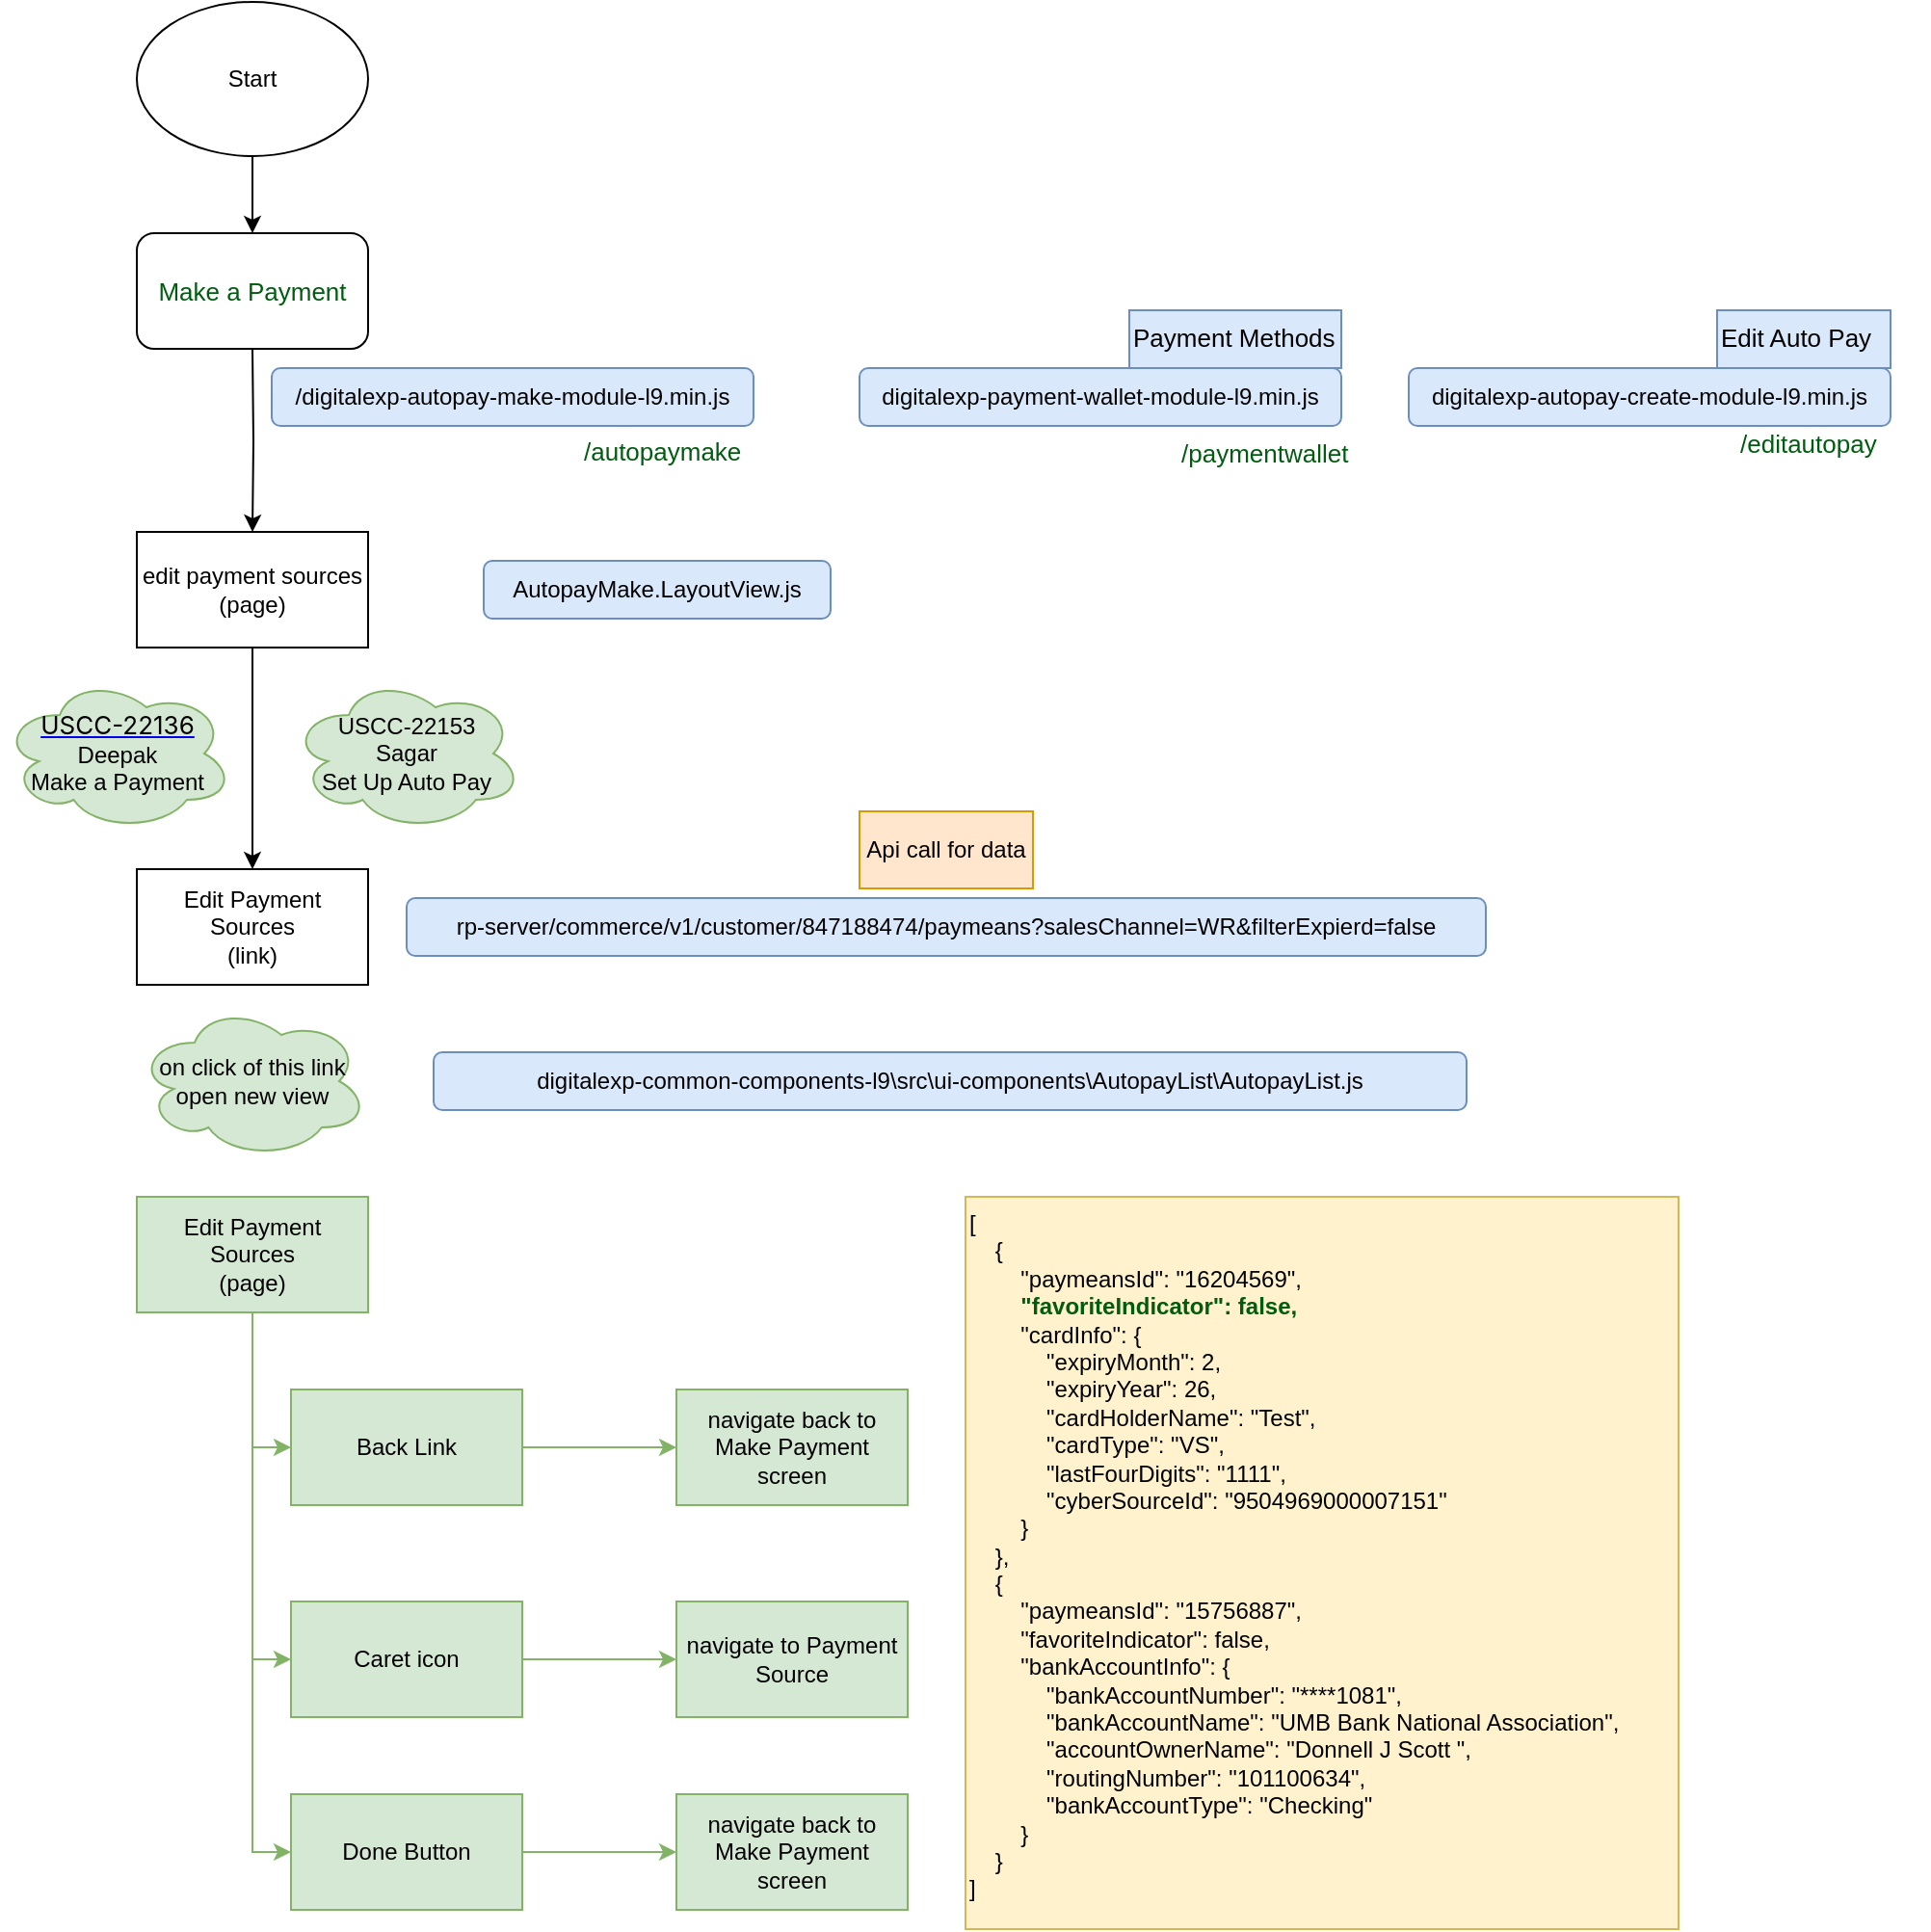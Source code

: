 <mxfile version="20.8.16" type="github">
  <diagram id="C5RBs43oDa-KdzZeNtuy" name="Page-1">
    <mxGraphModel dx="1434" dy="796" grid="1" gridSize="10" guides="1" tooltips="1" connect="1" arrows="1" fold="1" page="1" pageScale="1" pageWidth="827" pageHeight="1169" math="0" shadow="0">
      <root>
        <mxCell id="WIyWlLk6GJQsqaUBKTNV-0" />
        <mxCell id="WIyWlLk6GJQsqaUBKTNV-1" parent="WIyWlLk6GJQsqaUBKTNV-0" />
        <mxCell id="j67WnfkW41FYY-DcMpxh-2" value="" style="edgeStyle=orthogonalEdgeStyle;rounded=0;orthogonalLoop=1;jettySize=auto;html=1;" edge="1" parent="WIyWlLk6GJQsqaUBKTNV-1" source="j67WnfkW41FYY-DcMpxh-0">
          <mxGeometry relative="1" as="geometry">
            <mxPoint x="130" y="150" as="targetPoint" />
          </mxGeometry>
        </mxCell>
        <mxCell id="j67WnfkW41FYY-DcMpxh-0" value="Start" style="ellipse;whiteSpace=wrap;html=1;" vertex="1" parent="WIyWlLk6GJQsqaUBKTNV-1">
          <mxGeometry x="70" y="30" width="120" height="80" as="geometry" />
        </mxCell>
        <mxCell id="j67WnfkW41FYY-DcMpxh-4" value="" style="edgeStyle=orthogonalEdgeStyle;rounded=0;orthogonalLoop=1;jettySize=auto;html=1;" edge="1" parent="WIyWlLk6GJQsqaUBKTNV-1" target="j67WnfkW41FYY-DcMpxh-3">
          <mxGeometry relative="1" as="geometry">
            <mxPoint x="130" y="210" as="sourcePoint" />
          </mxGeometry>
        </mxCell>
        <mxCell id="j67WnfkW41FYY-DcMpxh-37" value="" style="edgeStyle=orthogonalEdgeStyle;rounded=0;orthogonalLoop=1;jettySize=auto;html=1;fontColor=#005C0F;" edge="1" parent="WIyWlLk6GJQsqaUBKTNV-1" source="j67WnfkW41FYY-DcMpxh-3" target="j67WnfkW41FYY-DcMpxh-5">
          <mxGeometry relative="1" as="geometry" />
        </mxCell>
        <mxCell id="j67WnfkW41FYY-DcMpxh-3" value="edit payment sources&lt;br&gt;(page)" style="whiteSpace=wrap;html=1;rounded=0;" vertex="1" parent="WIyWlLk6GJQsqaUBKTNV-1">
          <mxGeometry x="70" y="305" width="120" height="60" as="geometry" />
        </mxCell>
        <mxCell id="j67WnfkW41FYY-DcMpxh-5" value="Edit Payment Sources&lt;br&gt;(link)" style="whiteSpace=wrap;html=1;rounded=0;" vertex="1" parent="WIyWlLk6GJQsqaUBKTNV-1">
          <mxGeometry x="70" y="480" width="120" height="60" as="geometry" />
        </mxCell>
        <mxCell id="j67WnfkW41FYY-DcMpxh-11" value="/digitalexp-autopay-make-module-l9.min.js" style="rounded=1;whiteSpace=wrap;html=1;labelBackgroundColor=none;fillColor=#dae8fc;strokeColor=#6c8ebf;" vertex="1" parent="WIyWlLk6GJQsqaUBKTNV-1">
          <mxGeometry x="140" y="220" width="250" height="30" as="geometry" />
        </mxCell>
        <mxCell id="j67WnfkW41FYY-DcMpxh-12" value="AutopayMake.LayoutView.js" style="rounded=1;whiteSpace=wrap;html=1;labelBackgroundColor=none;fillColor=#dae8fc;strokeColor=#6c8ebf;" vertex="1" parent="WIyWlLk6GJQsqaUBKTNV-1">
          <mxGeometry x="250" y="320" width="180" height="30" as="geometry" />
        </mxCell>
        <mxCell id="j67WnfkW41FYY-DcMpxh-16" value="rp-server/commerce/v1/customer/847188474/paymeans?salesChannel=WR&amp;amp;filterExpierd=false" style="rounded=1;whiteSpace=wrap;html=1;labelBackgroundColor=none;fillColor=#dae8fc;strokeColor=#6c8ebf;" vertex="1" parent="WIyWlLk6GJQsqaUBKTNV-1">
          <mxGeometry x="210" y="495" width="560" height="30" as="geometry" />
        </mxCell>
        <mxCell id="j67WnfkW41FYY-DcMpxh-17" value="Api call for data" style="rounded=0;whiteSpace=wrap;html=1;labelBackgroundColor=none;fillColor=#ffe6cc;strokeColor=#d79b00;" vertex="1" parent="WIyWlLk6GJQsqaUBKTNV-1">
          <mxGeometry x="445" y="450" width="90" height="40" as="geometry" />
        </mxCell>
        <mxCell id="j67WnfkW41FYY-DcMpxh-18" value="on click of this link open new view" style="ellipse;shape=cloud;whiteSpace=wrap;html=1;rounded=0;labelBackgroundColor=none;fillColor=#d5e8d4;strokeColor=#82b366;" vertex="1" parent="WIyWlLk6GJQsqaUBKTNV-1">
          <mxGeometry x="70" y="550" width="120" height="80" as="geometry" />
        </mxCell>
        <mxCell id="j67WnfkW41FYY-DcMpxh-27" style="edgeStyle=orthogonalEdgeStyle;rounded=0;orthogonalLoop=1;jettySize=auto;html=1;fontColor=#050000;fillColor=#d5e8d4;strokeColor=#82b366;" edge="1" parent="WIyWlLk6GJQsqaUBKTNV-1" source="j67WnfkW41FYY-DcMpxh-19" target="j67WnfkW41FYY-DcMpxh-26">
          <mxGeometry relative="1" as="geometry">
            <Array as="points">
              <mxPoint x="130" y="990" />
            </Array>
          </mxGeometry>
        </mxCell>
        <mxCell id="j67WnfkW41FYY-DcMpxh-28" style="edgeStyle=orthogonalEdgeStyle;rounded=0;orthogonalLoop=1;jettySize=auto;html=1;entryX=0;entryY=0.5;entryDx=0;entryDy=0;fontColor=#050000;fillColor=#d5e8d4;strokeColor=#82b366;" edge="1" parent="WIyWlLk6GJQsqaUBKTNV-1" source="j67WnfkW41FYY-DcMpxh-19" target="j67WnfkW41FYY-DcMpxh-23">
          <mxGeometry relative="1" as="geometry" />
        </mxCell>
        <mxCell id="j67WnfkW41FYY-DcMpxh-29" style="edgeStyle=orthogonalEdgeStyle;rounded=0;orthogonalLoop=1;jettySize=auto;html=1;entryX=0;entryY=0.5;entryDx=0;entryDy=0;fontColor=#050000;fillColor=#d5e8d4;strokeColor=#82b366;" edge="1" parent="WIyWlLk6GJQsqaUBKTNV-1" source="j67WnfkW41FYY-DcMpxh-19" target="j67WnfkW41FYY-DcMpxh-25">
          <mxGeometry relative="1" as="geometry" />
        </mxCell>
        <mxCell id="j67WnfkW41FYY-DcMpxh-19" value="Edit Payment Sources&lt;br&gt;(page)" style="whiteSpace=wrap;html=1;rounded=0;fillColor=#d5e8d4;strokeColor=#82b366;" vertex="1" parent="WIyWlLk6GJQsqaUBKTNV-1">
          <mxGeometry x="70" y="650" width="120" height="60" as="geometry" />
        </mxCell>
        <mxCell id="j67WnfkW41FYY-DcMpxh-20" value="[&lt;br&gt;&amp;nbsp; &amp;nbsp; {&lt;br&gt;&amp;nbsp; &amp;nbsp; &amp;nbsp; &amp;nbsp; &quot;paymeansId&quot;: &quot;16204569&quot;,&lt;br&gt;&lt;b&gt;&lt;font color=&quot;#005c0f&quot;&gt;&amp;nbsp; &amp;nbsp; &amp;nbsp; &amp;nbsp; &quot;favoriteIndicator&quot;: false,&lt;br&gt;&lt;/font&gt;&lt;/b&gt;&amp;nbsp; &amp;nbsp; &amp;nbsp; &amp;nbsp; &quot;cardInfo&quot;: {&lt;br&gt;&amp;nbsp; &amp;nbsp; &amp;nbsp; &amp;nbsp; &amp;nbsp; &amp;nbsp; &quot;expiryMonth&quot;: 2,&lt;br&gt;&amp;nbsp; &amp;nbsp; &amp;nbsp; &amp;nbsp; &amp;nbsp; &amp;nbsp; &quot;expiryYear&quot;: 26,&lt;br&gt;&amp;nbsp; &amp;nbsp; &amp;nbsp; &amp;nbsp; &amp;nbsp; &amp;nbsp; &quot;cardHolderName&quot;: &quot;Test&quot;,&lt;br&gt;&amp;nbsp; &amp;nbsp; &amp;nbsp; &amp;nbsp; &amp;nbsp; &amp;nbsp; &quot;cardType&quot;: &quot;VS&quot;,&lt;br&gt;&amp;nbsp; &amp;nbsp; &amp;nbsp; &amp;nbsp; &amp;nbsp; &amp;nbsp; &quot;lastFourDigits&quot;: &quot;1111&quot;,&lt;br&gt;&amp;nbsp; &amp;nbsp; &amp;nbsp; &amp;nbsp; &amp;nbsp; &amp;nbsp; &quot;cyberSourceId&quot;: &quot;9504969000007151&quot;&lt;br&gt;&amp;nbsp; &amp;nbsp; &amp;nbsp; &amp;nbsp; }&lt;br&gt;&amp;nbsp; &amp;nbsp; },&lt;br&gt;&amp;nbsp; &amp;nbsp; {&lt;br&gt;&amp;nbsp; &amp;nbsp; &amp;nbsp; &amp;nbsp; &quot;paymeansId&quot;: &quot;15756887&quot;,&lt;br&gt;&amp;nbsp; &amp;nbsp; &amp;nbsp; &amp;nbsp; &quot;favoriteIndicator&quot;: false,&lt;br&gt;&amp;nbsp; &amp;nbsp; &amp;nbsp; &amp;nbsp; &quot;bankAccountInfo&quot;: {&lt;br&gt;&amp;nbsp; &amp;nbsp; &amp;nbsp; &amp;nbsp; &amp;nbsp; &amp;nbsp; &quot;bankAccountNumber&quot;: &quot;****1081&quot;,&lt;br&gt;&amp;nbsp; &amp;nbsp; &amp;nbsp; &amp;nbsp; &amp;nbsp; &amp;nbsp; &quot;bankAccountName&quot;: &quot;UMB Bank National Association&quot;,&lt;br&gt;&amp;nbsp; &amp;nbsp; &amp;nbsp; &amp;nbsp; &amp;nbsp; &amp;nbsp; &quot;accountOwnerName&quot;: &quot;Donnell J Scott &quot;,&lt;br&gt;&amp;nbsp; &amp;nbsp; &amp;nbsp; &amp;nbsp; &amp;nbsp; &amp;nbsp; &quot;routingNumber&quot;: &quot;101100634&quot;,&lt;br&gt;&amp;nbsp; &amp;nbsp; &amp;nbsp; &amp;nbsp; &amp;nbsp; &amp;nbsp; &quot;bankAccountType&quot;: &quot;Checking&quot;&lt;br&gt;&amp;nbsp; &amp;nbsp; &amp;nbsp; &amp;nbsp; }&lt;br&gt;&amp;nbsp; &amp;nbsp; }&lt;br&gt;]" style="text;whiteSpace=wrap;html=1;fillColor=#fff2cc;strokeColor=#d6b656;" vertex="1" parent="WIyWlLk6GJQsqaUBKTNV-1">
          <mxGeometry x="500" y="650" width="370" height="380" as="geometry" />
        </mxCell>
        <mxCell id="j67WnfkW41FYY-DcMpxh-22" value="digitalexp-common-components-l9\src\ui-components\AutopayList\AutopayList.js" style="rounded=1;whiteSpace=wrap;html=1;labelBackgroundColor=none;fillColor=#dae8fc;strokeColor=#6c8ebf;" vertex="1" parent="WIyWlLk6GJQsqaUBKTNV-1">
          <mxGeometry x="224" y="575" width="536" height="30" as="geometry" />
        </mxCell>
        <mxCell id="j67WnfkW41FYY-DcMpxh-31" value="" style="edgeStyle=orthogonalEdgeStyle;rounded=0;orthogonalLoop=1;jettySize=auto;html=1;fontColor=#050000;fillColor=#d5e8d4;strokeColor=#82b366;" edge="1" parent="WIyWlLk6GJQsqaUBKTNV-1" source="j67WnfkW41FYY-DcMpxh-23" target="j67WnfkW41FYY-DcMpxh-30">
          <mxGeometry relative="1" as="geometry" />
        </mxCell>
        <mxCell id="j67WnfkW41FYY-DcMpxh-23" value="Back Link" style="whiteSpace=wrap;html=1;rounded=0;fillColor=#d5e8d4;strokeColor=#82b366;" vertex="1" parent="WIyWlLk6GJQsqaUBKTNV-1">
          <mxGeometry x="150" y="750" width="120" height="60" as="geometry" />
        </mxCell>
        <mxCell id="j67WnfkW41FYY-DcMpxh-33" value="" style="edgeStyle=orthogonalEdgeStyle;rounded=0;orthogonalLoop=1;jettySize=auto;html=1;fontColor=#050000;fillColor=#d5e8d4;strokeColor=#82b366;" edge="1" parent="WIyWlLk6GJQsqaUBKTNV-1" source="j67WnfkW41FYY-DcMpxh-25" target="j67WnfkW41FYY-DcMpxh-32">
          <mxGeometry relative="1" as="geometry" />
        </mxCell>
        <mxCell id="j67WnfkW41FYY-DcMpxh-25" value="Caret icon" style="whiteSpace=wrap;html=1;rounded=0;fillColor=#d5e8d4;strokeColor=#82b366;" vertex="1" parent="WIyWlLk6GJQsqaUBKTNV-1">
          <mxGeometry x="150" y="860" width="120" height="60" as="geometry" />
        </mxCell>
        <mxCell id="j67WnfkW41FYY-DcMpxh-35" value="" style="edgeStyle=orthogonalEdgeStyle;rounded=0;orthogonalLoop=1;jettySize=auto;html=1;fontColor=#050000;fillColor=#d5e8d4;strokeColor=#82b366;" edge="1" parent="WIyWlLk6GJQsqaUBKTNV-1" source="j67WnfkW41FYY-DcMpxh-26" target="j67WnfkW41FYY-DcMpxh-34">
          <mxGeometry relative="1" as="geometry" />
        </mxCell>
        <mxCell id="j67WnfkW41FYY-DcMpxh-26" value="Done Button" style="whiteSpace=wrap;html=1;rounded=0;fillColor=#d5e8d4;strokeColor=#82b366;" vertex="1" parent="WIyWlLk6GJQsqaUBKTNV-1">
          <mxGeometry x="150" y="960" width="120" height="60" as="geometry" />
        </mxCell>
        <mxCell id="j67WnfkW41FYY-DcMpxh-30" value="navigate back to Make Payment screen" style="whiteSpace=wrap;html=1;rounded=0;fillColor=#d5e8d4;strokeColor=#82b366;" vertex="1" parent="WIyWlLk6GJQsqaUBKTNV-1">
          <mxGeometry x="350" y="750" width="120" height="60" as="geometry" />
        </mxCell>
        <mxCell id="j67WnfkW41FYY-DcMpxh-32" value="navigate to Payment Source" style="whiteSpace=wrap;html=1;rounded=0;fillColor=#d5e8d4;strokeColor=#82b366;" vertex="1" parent="WIyWlLk6GJQsqaUBKTNV-1">
          <mxGeometry x="350" y="860" width="120" height="60" as="geometry" />
        </mxCell>
        <mxCell id="j67WnfkW41FYY-DcMpxh-34" value="navigate back to Make Payment screen" style="whiteSpace=wrap;html=1;rounded=0;fillColor=#d5e8d4;strokeColor=#82b366;" vertex="1" parent="WIyWlLk6GJQsqaUBKTNV-1">
          <mxGeometry x="350" y="960" width="120" height="60" as="geometry" />
        </mxCell>
        <mxCell id="j67WnfkW41FYY-DcMpxh-36" value="USCC-22153&lt;br&gt;Sagar&lt;br&gt;Set Up Auto Pay&lt;br&gt;&lt;span style=&quot;font-size: 11.5pt; font-family: -apple-system;&quot;&gt;&lt;/span&gt;" style="ellipse;shape=cloud;whiteSpace=wrap;html=1;rounded=0;labelBackgroundColor=none;fillColor=#d5e8d4;strokeColor=#82b366;" vertex="1" parent="WIyWlLk6GJQsqaUBKTNV-1">
          <mxGeometry x="150" y="380" width="120" height="80" as="geometry" />
        </mxCell>
        <mxCell id="j67WnfkW41FYY-DcMpxh-38" value="&lt;span style=&quot;font-size: 13px; font-family: -apple-system;&quot;&gt;&lt;a href=&quot;https://deljira/browse/USCC-22136&quot;&gt;&lt;span style=&quot;color:black&quot;&gt;USCC-22136&lt;/span&gt;&lt;/a&gt;&lt;br&gt;&lt;/span&gt;Deepak&lt;br&gt;Make a Payment&lt;br&gt;&lt;span style=&quot;font-size: 11.5pt; font-family: -apple-system;&quot;&gt;&lt;/span&gt;" style="ellipse;shape=cloud;whiteSpace=wrap;html=1;rounded=0;labelBackgroundColor=none;fillColor=#d5e8d4;strokeColor=#82b366;" vertex="1" parent="WIyWlLk6GJQsqaUBKTNV-1">
          <mxGeometry y="380" width="120" height="80" as="geometry" />
        </mxCell>
        <mxCell id="j67WnfkW41FYY-DcMpxh-39" value="digitalexp-payment-wallet-module-l9.min.js" style="rounded=1;whiteSpace=wrap;html=1;labelBackgroundColor=none;fillColor=#dae8fc;strokeColor=#6c8ebf;" vertex="1" parent="WIyWlLk6GJQsqaUBKTNV-1">
          <mxGeometry x="445" y="220" width="250" height="30" as="geometry" />
        </mxCell>
        <mxCell id="j67WnfkW41FYY-DcMpxh-43" value="/editautopay" style="text;whiteSpace=wrap;html=1;fontSize=13;fontColor=#005C0F;" vertex="1" parent="WIyWlLk6GJQsqaUBKTNV-1">
          <mxGeometry x="900" y="245" width="100" height="40" as="geometry" />
        </mxCell>
        <mxCell id="j67WnfkW41FYY-DcMpxh-44" value="digitalexp-autopay-create-module-l9.min.js" style="rounded=1;whiteSpace=wrap;html=1;labelBackgroundColor=none;fillColor=#dae8fc;strokeColor=#6c8ebf;" vertex="1" parent="WIyWlLk6GJQsqaUBKTNV-1">
          <mxGeometry x="730" y="220" width="250" height="30" as="geometry" />
        </mxCell>
        <mxCell id="j67WnfkW41FYY-DcMpxh-47" value="&lt;font style=&quot;font-size: 13px;&quot;&gt;/autopaymake&lt;/font&gt;" style="text;whiteSpace=wrap;html=1;fontSize=23;fontColor=#005C0F;" vertex="1" parent="WIyWlLk6GJQsqaUBKTNV-1">
          <mxGeometry x="300" y="240" width="180" height="50" as="geometry" />
        </mxCell>
        <mxCell id="j67WnfkW41FYY-DcMpxh-48" value="/paymentwallet" style="text;whiteSpace=wrap;html=1;fontSize=13;fontColor=#005C0F;" vertex="1" parent="WIyWlLk6GJQsqaUBKTNV-1">
          <mxGeometry x="610" y="250" width="120" height="40" as="geometry" />
        </mxCell>
        <mxCell id="j67WnfkW41FYY-DcMpxh-50" value="Edit Auto Pay" style="text;whiteSpace=wrap;html=1;fontSize=13;fillColor=#dae8fc;strokeColor=#6c8ebf;" vertex="1" parent="WIyWlLk6GJQsqaUBKTNV-1">
          <mxGeometry x="890" y="190" width="90" height="30" as="geometry" />
        </mxCell>
        <mxCell id="j67WnfkW41FYY-DcMpxh-51" value="Payment Methods" style="text;whiteSpace=wrap;html=1;fontSize=13;fillColor=#dae8fc;strokeColor=#6c8ebf;" vertex="1" parent="WIyWlLk6GJQsqaUBKTNV-1">
          <mxGeometry x="585" y="190" width="110" height="30" as="geometry" />
        </mxCell>
        <mxCell id="j67WnfkW41FYY-DcMpxh-53" value="Make a Payment" style="rounded=1;whiteSpace=wrap;html=1;labelBackgroundColor=none;strokeColor=default;fontSize=13;fontColor=#005C0F;fillColor=default;" vertex="1" parent="WIyWlLk6GJQsqaUBKTNV-1">
          <mxGeometry x="70" y="150" width="120" height="60" as="geometry" />
        </mxCell>
      </root>
    </mxGraphModel>
  </diagram>
</mxfile>
